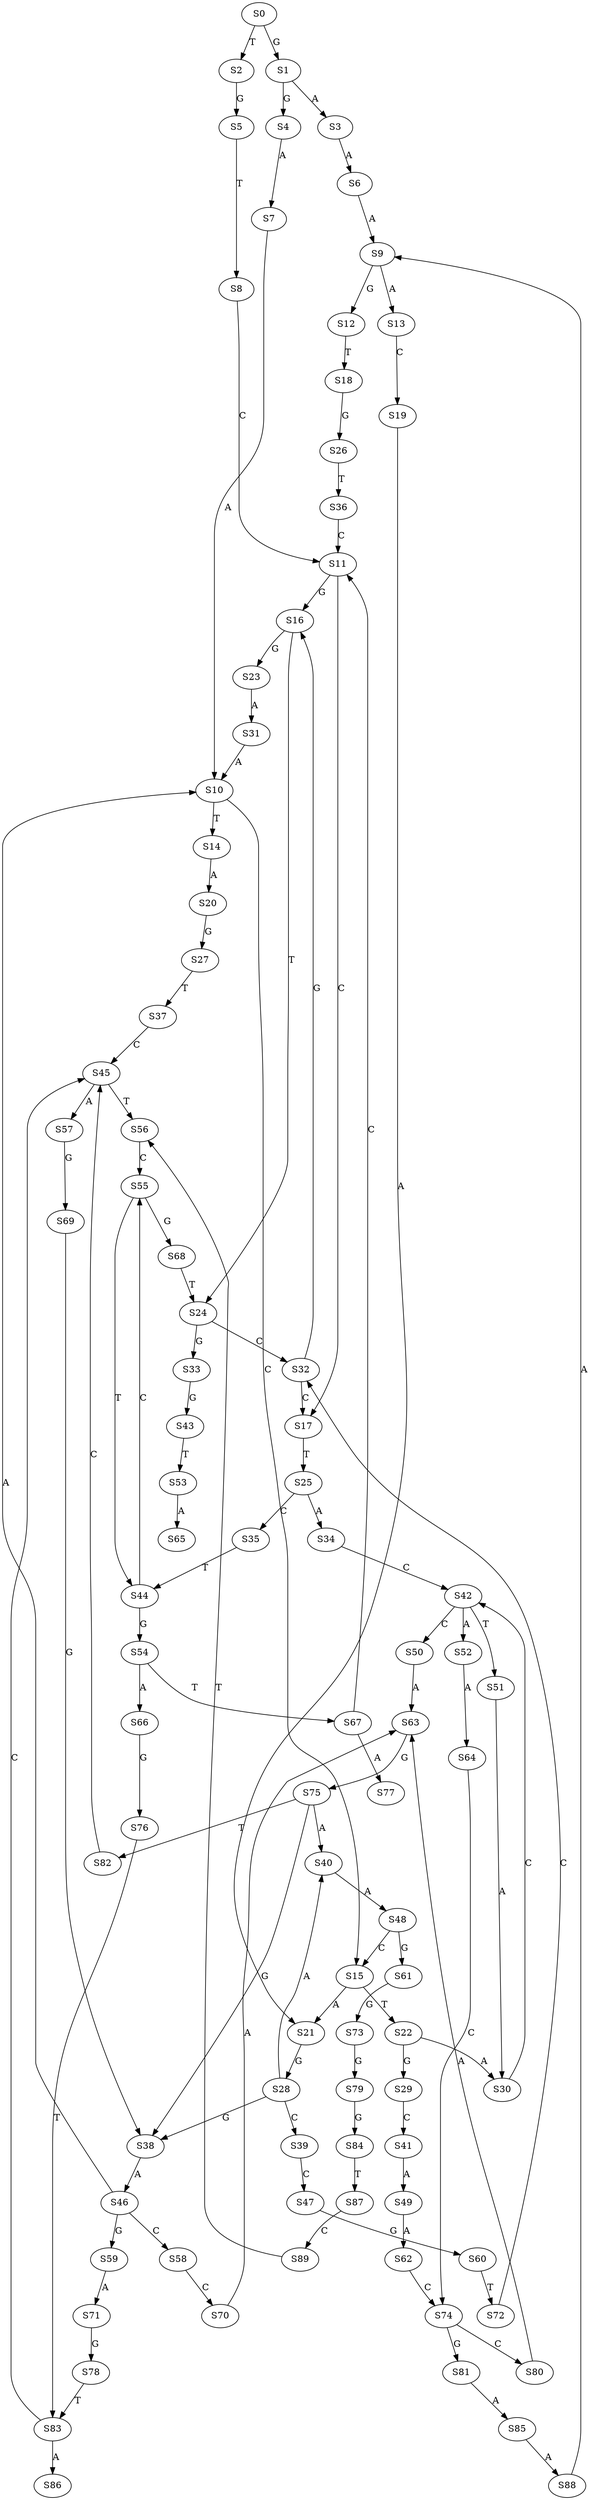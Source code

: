 strict digraph  {
	S0 -> S1 [ label = G ];
	S0 -> S2 [ label = T ];
	S1 -> S3 [ label = A ];
	S1 -> S4 [ label = G ];
	S2 -> S5 [ label = G ];
	S3 -> S6 [ label = A ];
	S4 -> S7 [ label = A ];
	S5 -> S8 [ label = T ];
	S6 -> S9 [ label = A ];
	S7 -> S10 [ label = A ];
	S8 -> S11 [ label = C ];
	S9 -> S12 [ label = G ];
	S9 -> S13 [ label = A ];
	S10 -> S14 [ label = T ];
	S10 -> S15 [ label = C ];
	S11 -> S16 [ label = G ];
	S11 -> S17 [ label = C ];
	S12 -> S18 [ label = T ];
	S13 -> S19 [ label = C ];
	S14 -> S20 [ label = A ];
	S15 -> S21 [ label = A ];
	S15 -> S22 [ label = T ];
	S16 -> S23 [ label = G ];
	S16 -> S24 [ label = T ];
	S17 -> S25 [ label = T ];
	S18 -> S26 [ label = G ];
	S19 -> S21 [ label = A ];
	S20 -> S27 [ label = G ];
	S21 -> S28 [ label = G ];
	S22 -> S29 [ label = G ];
	S22 -> S30 [ label = A ];
	S23 -> S31 [ label = A ];
	S24 -> S32 [ label = C ];
	S24 -> S33 [ label = G ];
	S25 -> S34 [ label = A ];
	S25 -> S35 [ label = C ];
	S26 -> S36 [ label = T ];
	S27 -> S37 [ label = T ];
	S28 -> S38 [ label = G ];
	S28 -> S39 [ label = C ];
	S28 -> S40 [ label = A ];
	S29 -> S41 [ label = C ];
	S30 -> S42 [ label = C ];
	S31 -> S10 [ label = A ];
	S32 -> S16 [ label = G ];
	S32 -> S17 [ label = C ];
	S33 -> S43 [ label = G ];
	S34 -> S42 [ label = C ];
	S35 -> S44 [ label = T ];
	S36 -> S11 [ label = C ];
	S37 -> S45 [ label = C ];
	S38 -> S46 [ label = A ];
	S39 -> S47 [ label = C ];
	S40 -> S48 [ label = A ];
	S41 -> S49 [ label = A ];
	S42 -> S50 [ label = C ];
	S42 -> S51 [ label = T ];
	S42 -> S52 [ label = A ];
	S43 -> S53 [ label = T ];
	S44 -> S54 [ label = G ];
	S44 -> S55 [ label = C ];
	S45 -> S56 [ label = T ];
	S45 -> S57 [ label = A ];
	S46 -> S10 [ label = A ];
	S46 -> S58 [ label = C ];
	S46 -> S59 [ label = G ];
	S47 -> S60 [ label = G ];
	S48 -> S15 [ label = C ];
	S48 -> S61 [ label = G ];
	S49 -> S62 [ label = A ];
	S50 -> S63 [ label = A ];
	S51 -> S30 [ label = A ];
	S52 -> S64 [ label = A ];
	S53 -> S65 [ label = A ];
	S54 -> S66 [ label = A ];
	S54 -> S67 [ label = T ];
	S55 -> S44 [ label = T ];
	S55 -> S68 [ label = G ];
	S56 -> S55 [ label = C ];
	S57 -> S69 [ label = G ];
	S58 -> S70 [ label = C ];
	S59 -> S71 [ label = A ];
	S60 -> S72 [ label = T ];
	S61 -> S73 [ label = G ];
	S62 -> S74 [ label = C ];
	S63 -> S75 [ label = G ];
	S64 -> S74 [ label = C ];
	S66 -> S76 [ label = G ];
	S67 -> S77 [ label = A ];
	S67 -> S11 [ label = C ];
	S68 -> S24 [ label = T ];
	S69 -> S38 [ label = G ];
	S70 -> S63 [ label = A ];
	S71 -> S78 [ label = G ];
	S72 -> S32 [ label = C ];
	S73 -> S79 [ label = G ];
	S74 -> S80 [ label = C ];
	S74 -> S81 [ label = G ];
	S75 -> S82 [ label = T ];
	S75 -> S38 [ label = G ];
	S75 -> S40 [ label = A ];
	S76 -> S83 [ label = T ];
	S78 -> S83 [ label = T ];
	S79 -> S84 [ label = G ];
	S80 -> S63 [ label = A ];
	S81 -> S85 [ label = A ];
	S82 -> S45 [ label = C ];
	S83 -> S86 [ label = A ];
	S83 -> S45 [ label = C ];
	S84 -> S87 [ label = T ];
	S85 -> S88 [ label = A ];
	S87 -> S89 [ label = C ];
	S88 -> S9 [ label = A ];
	S89 -> S56 [ label = T ];
}
